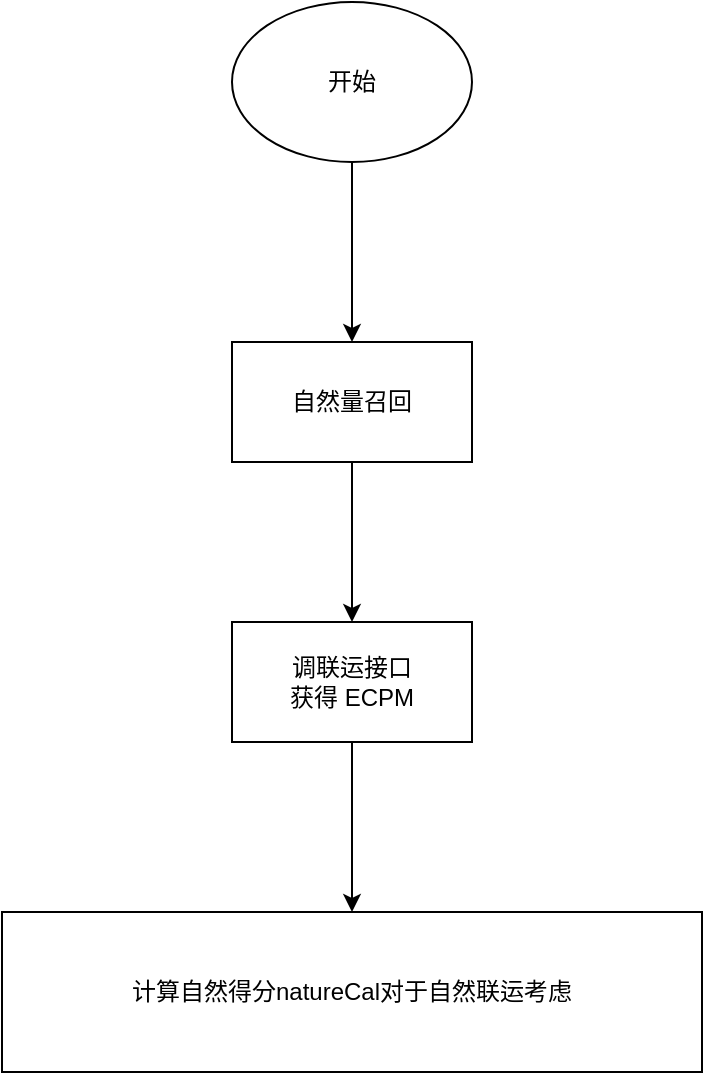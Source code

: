 <mxfile version="24.7.10">
  <diagram name="第 1 页" id="-xXS3Bjq7ltXCr-WqhGV">
    <mxGraphModel dx="1434" dy="758" grid="1" gridSize="10" guides="1" tooltips="1" connect="1" arrows="1" fold="1" page="1" pageScale="1" pageWidth="827" pageHeight="1169" math="0" shadow="0">
      <root>
        <mxCell id="0" />
        <mxCell id="1" parent="0" />
        <mxCell id="8KwIYaK9aIIhkefSwVKC-3" value="" style="edgeStyle=orthogonalEdgeStyle;rounded=0;orthogonalLoop=1;jettySize=auto;html=1;" edge="1" parent="1" source="8KwIYaK9aIIhkefSwVKC-1" target="8KwIYaK9aIIhkefSwVKC-2">
          <mxGeometry relative="1" as="geometry" />
        </mxCell>
        <mxCell id="8KwIYaK9aIIhkefSwVKC-1" value="开始" style="ellipse;whiteSpace=wrap;html=1;" vertex="1" parent="1">
          <mxGeometry x="330" y="50" width="120" height="80" as="geometry" />
        </mxCell>
        <mxCell id="8KwIYaK9aIIhkefSwVKC-5" value="" style="edgeStyle=orthogonalEdgeStyle;rounded=0;orthogonalLoop=1;jettySize=auto;html=1;" edge="1" parent="1" source="8KwIYaK9aIIhkefSwVKC-2" target="8KwIYaK9aIIhkefSwVKC-4">
          <mxGeometry relative="1" as="geometry" />
        </mxCell>
        <mxCell id="8KwIYaK9aIIhkefSwVKC-2" value="自然量召回" style="whiteSpace=wrap;html=1;" vertex="1" parent="1">
          <mxGeometry x="330" y="220" width="120" height="60" as="geometry" />
        </mxCell>
        <mxCell id="8KwIYaK9aIIhkefSwVKC-7" value="" style="edgeStyle=orthogonalEdgeStyle;rounded=0;orthogonalLoop=1;jettySize=auto;html=1;" edge="1" parent="1" source="8KwIYaK9aIIhkefSwVKC-4" target="8KwIYaK9aIIhkefSwVKC-6">
          <mxGeometry relative="1" as="geometry" />
        </mxCell>
        <mxCell id="8KwIYaK9aIIhkefSwVKC-4" value="调联运接口&lt;br&gt;获得 ECPM" style="whiteSpace=wrap;html=1;" vertex="1" parent="1">
          <mxGeometry x="330" y="360" width="120" height="60" as="geometry" />
        </mxCell>
        <mxCell id="8KwIYaK9aIIhkefSwVKC-6" value="计算自然得分natureCal对于自然联运考虑" style="whiteSpace=wrap;html=1;" vertex="1" parent="1">
          <mxGeometry x="215" y="505" width="350" height="80" as="geometry" />
        </mxCell>
      </root>
    </mxGraphModel>
  </diagram>
</mxfile>
